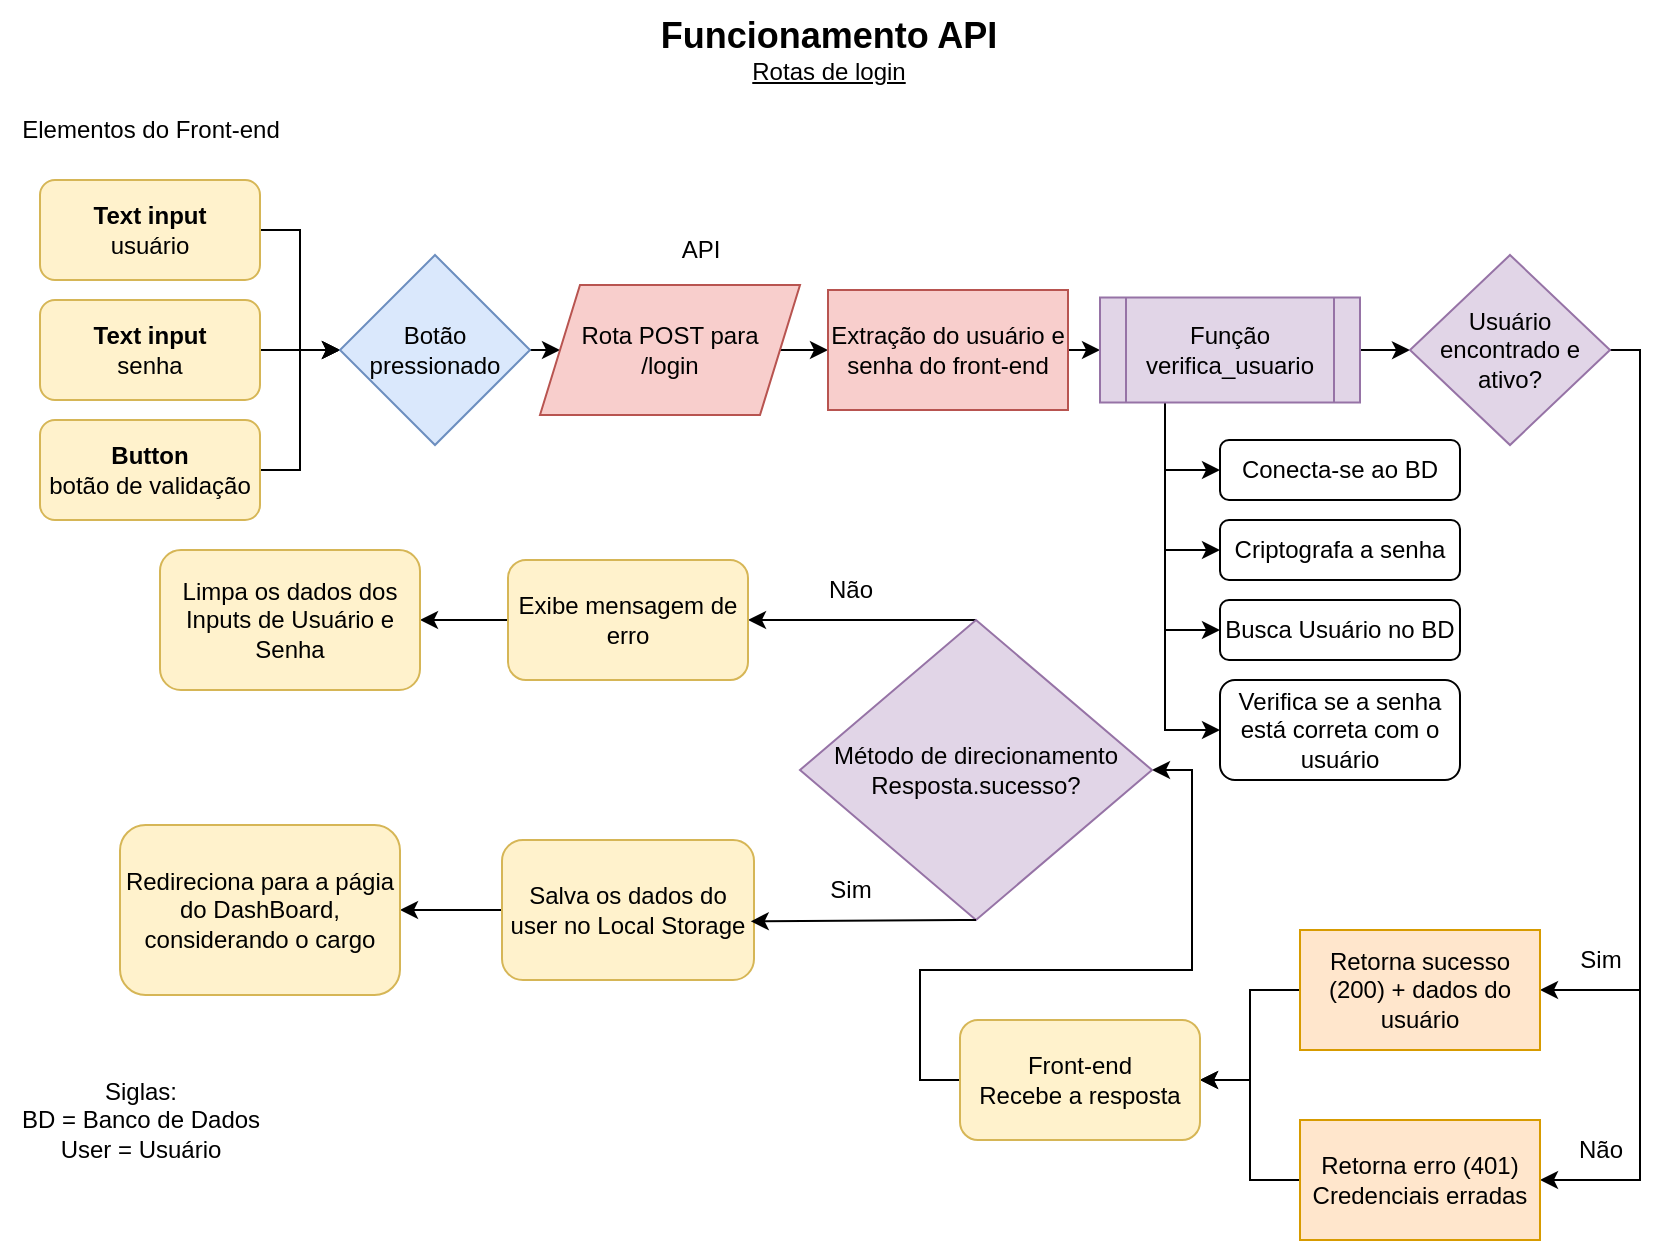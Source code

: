 <mxfile version="28.1.2">
  <diagram name="Página-1" id="X0To58uQ7GYdjdquckBQ">
    <mxGraphModel dx="1240" dy="731" grid="1" gridSize="10" guides="1" tooltips="1" connect="1" arrows="1" fold="1" page="1" pageScale="1" pageWidth="827" pageHeight="1169" math="0" shadow="0">
      <root>
        <mxCell id="0" />
        <mxCell id="1" parent="0" />
        <mxCell id="YayC0Eqr5XEf3r0A4OdQ-1" value="&lt;font style=&quot;&quot;&gt;&lt;span style=&quot;font-size: 18px;&quot;&gt;&lt;b&gt;Funcionamento API&lt;/b&gt;&lt;/span&gt;&lt;br&gt;&lt;font&gt;&lt;u style=&quot;&quot;&gt;Rotas de login&lt;/u&gt;&lt;/font&gt;&lt;/font&gt;" style="text;html=1;align=center;verticalAlign=middle;resizable=0;points=[];autosize=1;strokeColor=none;fillColor=none;" vertex="1" parent="1">
          <mxGeometry x="319" width="190" height="50" as="geometry" />
        </mxCell>
        <mxCell id="YayC0Eqr5XEf3r0A4OdQ-36" style="edgeStyle=orthogonalEdgeStyle;rounded=0;orthogonalLoop=1;jettySize=auto;html=1;exitX=1;exitY=0.5;exitDx=0;exitDy=0;entryX=0;entryY=0.5;entryDx=0;entryDy=0;" edge="1" parent="1" source="YayC0Eqr5XEf3r0A4OdQ-2" target="YayC0Eqr5XEf3r0A4OdQ-6">
          <mxGeometry relative="1" as="geometry" />
        </mxCell>
        <mxCell id="YayC0Eqr5XEf3r0A4OdQ-2" value="&lt;b&gt;Text input&lt;/b&gt;&lt;div&gt;&lt;span style=&quot;background-color: transparent; color: light-dark(rgb(0, 0, 0), rgb(255, 255, 255));&quot;&gt;usuário&lt;/span&gt;&lt;/div&gt;" style="rounded=1;whiteSpace=wrap;html=1;fillColor=#fff2cc;strokeColor=#d6b656;" vertex="1" parent="1">
          <mxGeometry x="20" y="90" width="110" height="50" as="geometry" />
        </mxCell>
        <mxCell id="YayC0Eqr5XEf3r0A4OdQ-35" style="edgeStyle=orthogonalEdgeStyle;rounded=0;orthogonalLoop=1;jettySize=auto;html=1;exitX=1;exitY=0.5;exitDx=0;exitDy=0;entryX=0;entryY=0.5;entryDx=0;entryDy=0;" edge="1" parent="1" source="YayC0Eqr5XEf3r0A4OdQ-3" target="YayC0Eqr5XEf3r0A4OdQ-6">
          <mxGeometry relative="1" as="geometry" />
        </mxCell>
        <mxCell id="YayC0Eqr5XEf3r0A4OdQ-3" value="&lt;b&gt;Text input&lt;/b&gt;&lt;div&gt;&lt;span style=&quot;background-color: transparent; color: light-dark(rgb(0, 0, 0), rgb(255, 255, 255));&quot;&gt;senha&lt;/span&gt;&lt;/div&gt;" style="rounded=1;whiteSpace=wrap;html=1;fillColor=#fff2cc;strokeColor=#d6b656;" vertex="1" parent="1">
          <mxGeometry x="20" y="150" width="110" height="50" as="geometry" />
        </mxCell>
        <mxCell id="YayC0Eqr5XEf3r0A4OdQ-7" style="edgeStyle=orthogonalEdgeStyle;rounded=0;orthogonalLoop=1;jettySize=auto;html=1;entryX=0;entryY=0.5;entryDx=0;entryDy=0;" edge="1" parent="1" source="YayC0Eqr5XEf3r0A4OdQ-4" target="YayC0Eqr5XEf3r0A4OdQ-6">
          <mxGeometry relative="1" as="geometry" />
        </mxCell>
        <mxCell id="YayC0Eqr5XEf3r0A4OdQ-4" value="&lt;b&gt;Button&lt;/b&gt;&lt;div&gt;botão de validação&lt;/div&gt;" style="rounded=1;whiteSpace=wrap;html=1;fillColor=#fff2cc;strokeColor=#d6b656;" vertex="1" parent="1">
          <mxGeometry x="20" y="210" width="110" height="50" as="geometry" />
        </mxCell>
        <mxCell id="YayC0Eqr5XEf3r0A4OdQ-5" value="Elementos do Front-end" style="text;html=1;align=center;verticalAlign=middle;resizable=0;points=[];autosize=1;strokeColor=none;fillColor=none;" vertex="1" parent="1">
          <mxGeometry y="50" width="150" height="30" as="geometry" />
        </mxCell>
        <mxCell id="YayC0Eqr5XEf3r0A4OdQ-9" style="edgeStyle=orthogonalEdgeStyle;rounded=0;orthogonalLoop=1;jettySize=auto;html=1;exitX=1;exitY=0.5;exitDx=0;exitDy=0;entryX=0;entryY=0.5;entryDx=0;entryDy=0;" edge="1" parent="1" source="YayC0Eqr5XEf3r0A4OdQ-6" target="YayC0Eqr5XEf3r0A4OdQ-8">
          <mxGeometry relative="1" as="geometry" />
        </mxCell>
        <mxCell id="YayC0Eqr5XEf3r0A4OdQ-6" value="Botão pressionado" style="rhombus;whiteSpace=wrap;html=1;fillColor=#dae8fc;strokeColor=#6c8ebf;" vertex="1" parent="1">
          <mxGeometry x="170" y="127.5" width="95" height="95" as="geometry" />
        </mxCell>
        <mxCell id="YayC0Eqr5XEf3r0A4OdQ-12" style="edgeStyle=orthogonalEdgeStyle;rounded=0;orthogonalLoop=1;jettySize=auto;html=1;exitX=1;exitY=0.5;exitDx=0;exitDy=0;entryX=0;entryY=0.5;entryDx=0;entryDy=0;" edge="1" parent="1" source="YayC0Eqr5XEf3r0A4OdQ-8" target="YayC0Eqr5XEf3r0A4OdQ-11">
          <mxGeometry relative="1" as="geometry" />
        </mxCell>
        <mxCell id="YayC0Eqr5XEf3r0A4OdQ-8" value="Rota POST para&lt;div&gt;/login&lt;/div&gt;" style="shape=parallelogram;perimeter=parallelogramPerimeter;whiteSpace=wrap;html=1;fixedSize=1;fillColor=#f8cecc;strokeColor=#b85450;" vertex="1" parent="1">
          <mxGeometry x="270" y="142.5" width="130" height="65" as="geometry" />
        </mxCell>
        <mxCell id="YayC0Eqr5XEf3r0A4OdQ-15" style="edgeStyle=orthogonalEdgeStyle;rounded=0;orthogonalLoop=1;jettySize=auto;html=1;exitX=1;exitY=0.5;exitDx=0;exitDy=0;entryX=0;entryY=0.5;entryDx=0;entryDy=0;" edge="1" parent="1" source="YayC0Eqr5XEf3r0A4OdQ-11" target="YayC0Eqr5XEf3r0A4OdQ-14">
          <mxGeometry relative="1" as="geometry" />
        </mxCell>
        <mxCell id="YayC0Eqr5XEf3r0A4OdQ-11" value="Extração do usuário e senha do front-end" style="rounded=0;whiteSpace=wrap;html=1;fillColor=#f8cecc;strokeColor=#b85450;" vertex="1" parent="1">
          <mxGeometry x="414" y="145" width="120" height="60" as="geometry" />
        </mxCell>
        <mxCell id="YayC0Eqr5XEf3r0A4OdQ-13" value="API" style="text;html=1;align=center;verticalAlign=middle;resizable=0;points=[];autosize=1;strokeColor=none;fillColor=none;" vertex="1" parent="1">
          <mxGeometry x="330" y="110" width="40" height="30" as="geometry" />
        </mxCell>
        <mxCell id="YayC0Eqr5XEf3r0A4OdQ-20" style="edgeStyle=orthogonalEdgeStyle;rounded=0;orthogonalLoop=1;jettySize=auto;html=1;exitX=0.25;exitY=1;exitDx=0;exitDy=0;entryX=0;entryY=0.5;entryDx=0;entryDy=0;" edge="1" parent="1" source="YayC0Eqr5XEf3r0A4OdQ-14" target="YayC0Eqr5XEf3r0A4OdQ-16">
          <mxGeometry relative="1" as="geometry" />
        </mxCell>
        <mxCell id="YayC0Eqr5XEf3r0A4OdQ-22" style="edgeStyle=orthogonalEdgeStyle;rounded=0;orthogonalLoop=1;jettySize=auto;html=1;exitX=0.25;exitY=1;exitDx=0;exitDy=0;entryX=0;entryY=0.5;entryDx=0;entryDy=0;" edge="1" parent="1" source="YayC0Eqr5XEf3r0A4OdQ-14" target="YayC0Eqr5XEf3r0A4OdQ-21">
          <mxGeometry relative="1" as="geometry" />
        </mxCell>
        <mxCell id="YayC0Eqr5XEf3r0A4OdQ-24" style="edgeStyle=orthogonalEdgeStyle;rounded=0;orthogonalLoop=1;jettySize=auto;html=1;exitX=0.25;exitY=1;exitDx=0;exitDy=0;entryX=0;entryY=0.5;entryDx=0;entryDy=0;" edge="1" parent="1" source="YayC0Eqr5XEf3r0A4OdQ-14" target="YayC0Eqr5XEf3r0A4OdQ-23">
          <mxGeometry relative="1" as="geometry" />
        </mxCell>
        <mxCell id="YayC0Eqr5XEf3r0A4OdQ-26" style="edgeStyle=orthogonalEdgeStyle;rounded=0;orthogonalLoop=1;jettySize=auto;html=1;entryX=0;entryY=0.5;entryDx=0;entryDy=0;" edge="1" parent="1" source="YayC0Eqr5XEf3r0A4OdQ-14" target="YayC0Eqr5XEf3r0A4OdQ-25">
          <mxGeometry relative="1" as="geometry" />
        </mxCell>
        <mxCell id="YayC0Eqr5XEf3r0A4OdQ-28" style="edgeStyle=orthogonalEdgeStyle;rounded=0;orthogonalLoop=1;jettySize=auto;html=1;exitX=0.25;exitY=1;exitDx=0;exitDy=0;entryX=0;entryY=0.5;entryDx=0;entryDy=0;" edge="1" parent="1" source="YayC0Eqr5XEf3r0A4OdQ-14" target="YayC0Eqr5XEf3r0A4OdQ-27">
          <mxGeometry relative="1" as="geometry" />
        </mxCell>
        <mxCell id="YayC0Eqr5XEf3r0A4OdQ-14" value="Função verifica_usuario" style="shape=process;whiteSpace=wrap;html=1;backgroundOutline=1;fillColor=#e1d5e7;strokeColor=#9673a6;" vertex="1" parent="1">
          <mxGeometry x="550" y="148.75" width="130" height="52.5" as="geometry" />
        </mxCell>
        <mxCell id="YayC0Eqr5XEf3r0A4OdQ-16" value="Conecta-se ao BD" style="rounded=1;whiteSpace=wrap;html=1;" vertex="1" parent="1">
          <mxGeometry x="610" y="220" width="120" height="30" as="geometry" />
        </mxCell>
        <mxCell id="YayC0Eqr5XEf3r0A4OdQ-17" value="Siglas:&lt;div&gt;BD = Banco de Dados&lt;br&gt;User = Usuário&lt;/div&gt;" style="text;html=1;align=center;verticalAlign=middle;resizable=0;points=[];autosize=1;strokeColor=none;fillColor=none;" vertex="1" parent="1">
          <mxGeometry y="530" width="140" height="60" as="geometry" />
        </mxCell>
        <mxCell id="YayC0Eqr5XEf3r0A4OdQ-21" value="Criptografa a senha" style="rounded=1;whiteSpace=wrap;html=1;" vertex="1" parent="1">
          <mxGeometry x="610" y="260" width="120" height="30" as="geometry" />
        </mxCell>
        <mxCell id="YayC0Eqr5XEf3r0A4OdQ-23" value="Busca Usuário no BD" style="rounded=1;whiteSpace=wrap;html=1;" vertex="1" parent="1">
          <mxGeometry x="610" y="300" width="120" height="30" as="geometry" />
        </mxCell>
        <mxCell id="YayC0Eqr5XEf3r0A4OdQ-29" style="edgeStyle=orthogonalEdgeStyle;rounded=0;orthogonalLoop=1;jettySize=auto;html=1;exitX=1;exitY=0.5;exitDx=0;exitDy=0;entryX=1;entryY=0.5;entryDx=0;entryDy=0;" edge="1" parent="1" source="YayC0Eqr5XEf3r0A4OdQ-25" target="YayC0Eqr5XEf3r0A4OdQ-30">
          <mxGeometry relative="1" as="geometry">
            <mxPoint x="910" y="520" as="targetPoint" />
            <Array as="points">
              <mxPoint x="820" y="175" />
              <mxPoint x="820" y="495" />
            </Array>
          </mxGeometry>
        </mxCell>
        <mxCell id="YayC0Eqr5XEf3r0A4OdQ-33" style="edgeStyle=orthogonalEdgeStyle;rounded=0;orthogonalLoop=1;jettySize=auto;html=1;exitX=1;exitY=0.5;exitDx=0;exitDy=0;entryX=1;entryY=0.5;entryDx=0;entryDy=0;" edge="1" parent="1" source="YayC0Eqr5XEf3r0A4OdQ-25" target="YayC0Eqr5XEf3r0A4OdQ-32">
          <mxGeometry relative="1" as="geometry">
            <Array as="points">
              <mxPoint x="820" y="175" />
              <mxPoint x="820" y="590" />
            </Array>
          </mxGeometry>
        </mxCell>
        <mxCell id="YayC0Eqr5XEf3r0A4OdQ-25" value="Usuário encontrado e ativo?" style="rhombus;whiteSpace=wrap;html=1;fillColor=#e1d5e7;strokeColor=#9673a6;" vertex="1" parent="1">
          <mxGeometry x="705" y="127.5" width="100" height="95" as="geometry" />
        </mxCell>
        <mxCell id="YayC0Eqr5XEf3r0A4OdQ-27" value="Verifica se a senha está correta com o usuário" style="rounded=1;whiteSpace=wrap;html=1;" vertex="1" parent="1">
          <mxGeometry x="610" y="340" width="120" height="50" as="geometry" />
        </mxCell>
        <mxCell id="YayC0Eqr5XEf3r0A4OdQ-38" style="edgeStyle=orthogonalEdgeStyle;rounded=0;orthogonalLoop=1;jettySize=auto;html=1;exitX=0;exitY=0.5;exitDx=0;exitDy=0;entryX=1;entryY=0.5;entryDx=0;entryDy=0;" edge="1" parent="1" source="YayC0Eqr5XEf3r0A4OdQ-30" target="YayC0Eqr5XEf3r0A4OdQ-37">
          <mxGeometry relative="1" as="geometry" />
        </mxCell>
        <mxCell id="YayC0Eqr5XEf3r0A4OdQ-30" value="Retorna sucesso (200) + dados do usuário" style="rounded=0;whiteSpace=wrap;html=1;fillColor=#ffe6cc;strokeColor=#d79b00;" vertex="1" parent="1">
          <mxGeometry x="650" y="465" width="120" height="60" as="geometry" />
        </mxCell>
        <mxCell id="YayC0Eqr5XEf3r0A4OdQ-31" value="Sim" style="text;html=1;align=center;verticalAlign=middle;resizable=0;points=[];autosize=1;strokeColor=none;fillColor=none;" vertex="1" parent="1">
          <mxGeometry x="780" y="465" width="40" height="30" as="geometry" />
        </mxCell>
        <mxCell id="YayC0Eqr5XEf3r0A4OdQ-39" style="edgeStyle=orthogonalEdgeStyle;rounded=0;orthogonalLoop=1;jettySize=auto;html=1;exitX=0;exitY=0.5;exitDx=0;exitDy=0;entryX=1;entryY=0.5;entryDx=0;entryDy=0;" edge="1" parent="1" source="YayC0Eqr5XEf3r0A4OdQ-32" target="YayC0Eqr5XEf3r0A4OdQ-37">
          <mxGeometry relative="1" as="geometry" />
        </mxCell>
        <mxCell id="YayC0Eqr5XEf3r0A4OdQ-32" value="Retorna erro (401)&lt;div&gt;Credenciais erradas&lt;/div&gt;" style="rounded=0;whiteSpace=wrap;html=1;fillColor=#ffe6cc;strokeColor=#d79b00;" vertex="1" parent="1">
          <mxGeometry x="650" y="560" width="120" height="60" as="geometry" />
        </mxCell>
        <mxCell id="YayC0Eqr5XEf3r0A4OdQ-34" value="Não" style="text;html=1;align=center;verticalAlign=middle;resizable=0;points=[];autosize=1;strokeColor=none;fillColor=none;" vertex="1" parent="1">
          <mxGeometry x="775" y="560" width="50" height="30" as="geometry" />
        </mxCell>
        <mxCell id="YayC0Eqr5XEf3r0A4OdQ-41" style="edgeStyle=orthogonalEdgeStyle;rounded=0;orthogonalLoop=1;jettySize=auto;html=1;exitX=0;exitY=0.5;exitDx=0;exitDy=0;entryX=1;entryY=0.5;entryDx=0;entryDy=0;" edge="1" parent="1" source="YayC0Eqr5XEf3r0A4OdQ-37" target="YayC0Eqr5XEf3r0A4OdQ-40">
          <mxGeometry relative="1" as="geometry" />
        </mxCell>
        <mxCell id="YayC0Eqr5XEf3r0A4OdQ-37" value="Front-end&lt;br&gt;Recebe a resposta" style="rounded=1;whiteSpace=wrap;html=1;fillColor=#fff2cc;strokeColor=#d6b656;" vertex="1" parent="1">
          <mxGeometry x="480" y="510" width="120" height="60" as="geometry" />
        </mxCell>
        <mxCell id="YayC0Eqr5XEf3r0A4OdQ-43" style="edgeStyle=orthogonalEdgeStyle;rounded=0;orthogonalLoop=1;jettySize=auto;html=1;exitX=0.5;exitY=0;exitDx=0;exitDy=0;entryX=1;entryY=0.5;entryDx=0;entryDy=0;" edge="1" parent="1" source="YayC0Eqr5XEf3r0A4OdQ-40" target="YayC0Eqr5XEf3r0A4OdQ-42">
          <mxGeometry relative="1" as="geometry">
            <Array as="points">
              <mxPoint x="488" y="310" />
            </Array>
          </mxGeometry>
        </mxCell>
        <mxCell id="YayC0Eqr5XEf3r0A4OdQ-40" value="Método de direcionamento&lt;br&gt;Resposta.sucesso?" style="rhombus;whiteSpace=wrap;html=1;fillColor=#e1d5e7;strokeColor=#9673a6;" vertex="1" parent="1">
          <mxGeometry x="400" y="310" width="176" height="150" as="geometry" />
        </mxCell>
        <mxCell id="YayC0Eqr5XEf3r0A4OdQ-54" style="edgeStyle=orthogonalEdgeStyle;rounded=0;orthogonalLoop=1;jettySize=auto;html=1;exitX=0;exitY=0.5;exitDx=0;exitDy=0;entryX=1;entryY=0.5;entryDx=0;entryDy=0;" edge="1" parent="1" source="YayC0Eqr5XEf3r0A4OdQ-42" target="YayC0Eqr5XEf3r0A4OdQ-53">
          <mxGeometry relative="1" as="geometry" />
        </mxCell>
        <mxCell id="YayC0Eqr5XEf3r0A4OdQ-42" value="Exibe mensagem de erro" style="rounded=1;whiteSpace=wrap;html=1;fillColor=#fff2cc;strokeColor=#d6b656;" vertex="1" parent="1">
          <mxGeometry x="254" y="280" width="120" height="60" as="geometry" />
        </mxCell>
        <mxCell id="YayC0Eqr5XEf3r0A4OdQ-44" value="Não" style="text;html=1;align=center;verticalAlign=middle;resizable=0;points=[];autosize=1;strokeColor=none;fillColor=none;" vertex="1" parent="1">
          <mxGeometry x="400" y="280" width="50" height="30" as="geometry" />
        </mxCell>
        <mxCell id="YayC0Eqr5XEf3r0A4OdQ-50" style="edgeStyle=orthogonalEdgeStyle;rounded=0;orthogonalLoop=1;jettySize=auto;html=1;exitX=0;exitY=0.5;exitDx=0;exitDy=0;entryX=1;entryY=0.5;entryDx=0;entryDy=0;" edge="1" parent="1" source="YayC0Eqr5XEf3r0A4OdQ-45" target="YayC0Eqr5XEf3r0A4OdQ-49">
          <mxGeometry relative="1" as="geometry" />
        </mxCell>
        <mxCell id="YayC0Eqr5XEf3r0A4OdQ-45" value="Salva os dados do user no Local Storage" style="rounded=1;whiteSpace=wrap;html=1;fillColor=#fff2cc;strokeColor=#d6b656;" vertex="1" parent="1">
          <mxGeometry x="251" y="420" width="126" height="70" as="geometry" />
        </mxCell>
        <mxCell id="YayC0Eqr5XEf3r0A4OdQ-47" value="Sim" style="text;html=1;align=center;verticalAlign=middle;resizable=0;points=[];autosize=1;strokeColor=none;fillColor=none;" vertex="1" parent="1">
          <mxGeometry x="405" y="430" width="40" height="30" as="geometry" />
        </mxCell>
        <mxCell id="YayC0Eqr5XEf3r0A4OdQ-48" style="edgeStyle=orthogonalEdgeStyle;rounded=0;orthogonalLoop=1;jettySize=auto;html=1;exitX=0.5;exitY=1;exitDx=0;exitDy=0;entryX=0.987;entryY=0.581;entryDx=0;entryDy=0;entryPerimeter=0;" edge="1" parent="1" source="YayC0Eqr5XEf3r0A4OdQ-40" target="YayC0Eqr5XEf3r0A4OdQ-45">
          <mxGeometry relative="1" as="geometry">
            <Array as="points">
              <mxPoint x="480" y="460" />
              <mxPoint x="399" y="460" />
            </Array>
          </mxGeometry>
        </mxCell>
        <mxCell id="YayC0Eqr5XEf3r0A4OdQ-49" value="Redireciona para a págia do DashBoard, considerando o cargo" style="rounded=1;whiteSpace=wrap;html=1;fillColor=#fff2cc;strokeColor=#d6b656;" vertex="1" parent="1">
          <mxGeometry x="60" y="412.5" width="140" height="85" as="geometry" />
        </mxCell>
        <mxCell id="YayC0Eqr5XEf3r0A4OdQ-53" value="Limpa os dados dos Inputs de Usuário e Senha" style="rounded=1;whiteSpace=wrap;html=1;fillColor=#fff2cc;strokeColor=#d6b656;" vertex="1" parent="1">
          <mxGeometry x="80" y="275" width="130" height="70" as="geometry" />
        </mxCell>
      </root>
    </mxGraphModel>
  </diagram>
</mxfile>
